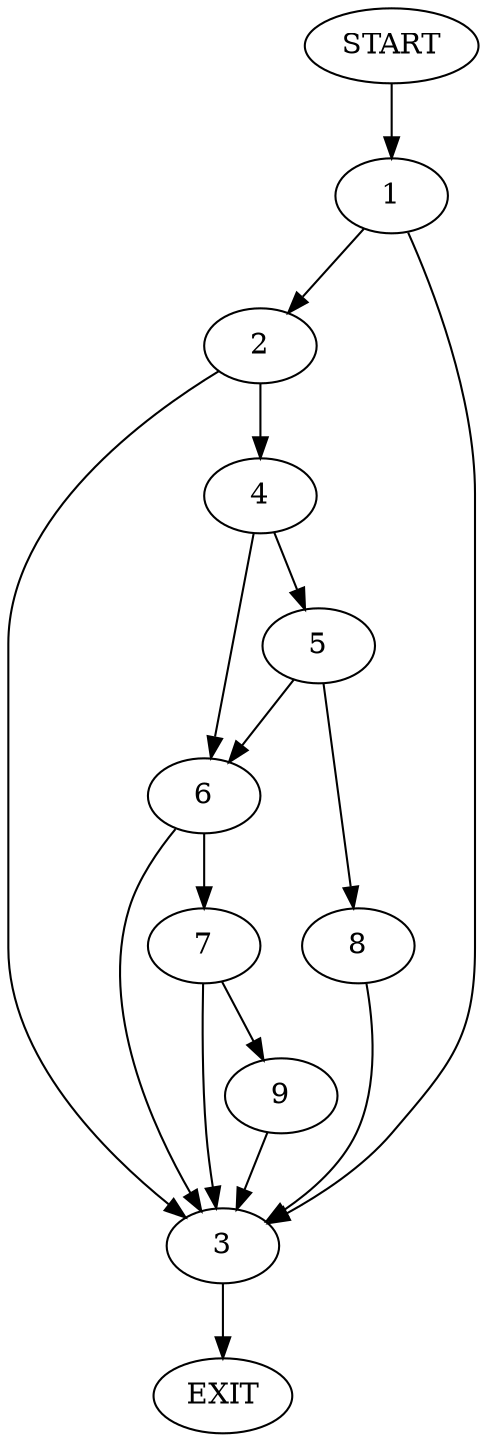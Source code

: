 digraph {
0 [label="START"];
1;
2;
3;
4;
5;
6;
7;
8;
9;
10 [label="EXIT"];
0 -> 1;
1 -> 2;
1 -> 3;
2 -> 4;
2 -> 3;
3 -> 10;
4 -> 5;
4 -> 6;
6 -> 7;
6 -> 3;
5 -> 6;
5 -> 8;
8 -> 3;
7 -> 9;
7 -> 3;
9 -> 3;
}